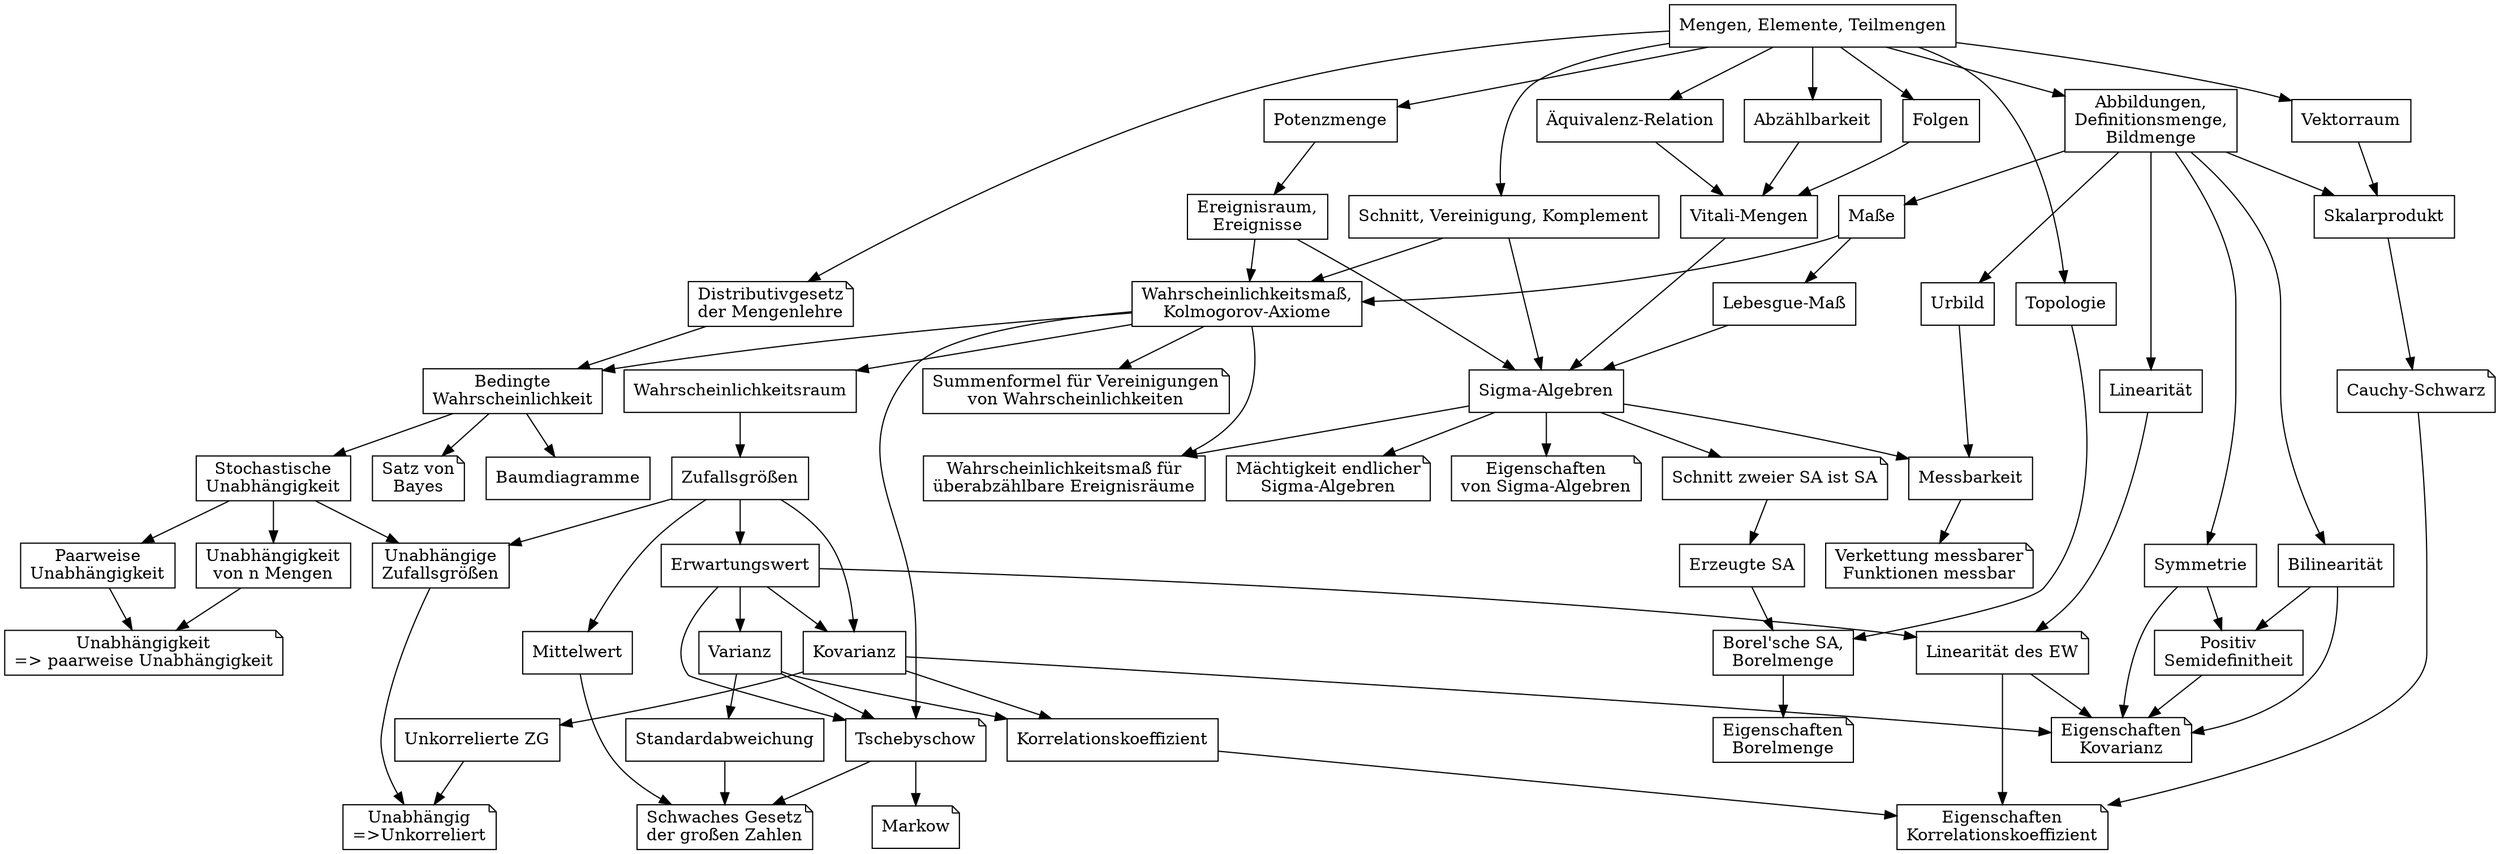 digraph G {
node[shape=box]
//a0[href="www.google.de", label="a"];
//a0->a1[href="http://www.uk.com", fontcolor=yellow, color=red label="1"];
a1[label="Mengen, Elemente, Teilmengen"] 
a2[label="Potenzmenge"]
a3[label="Abbildungen,\nDefinitionsmenge,\nBildmenge"]
a4[label="Ereignisraum,\nEreignisse"]
a5[label="Wahrscheinlichkeitsmaß,\nKolmogorov-Axiome"]
a6[label="Schnitt, Vereinigung, Komplement"]
a7[label="Summenformel für Vereinigungen\nvon Wahrscheinlichkeiten" shape="note"]
a8[label="Bedingte\nWahrscheinlichkeit"]
a9[label="Distributivgesetz\nder Mengenlehre" shape="note"]
a10[label="Stochastische\nUnabhängigkeit"]
a11[label="Satz von\nBayes" shape="note"]
a12[label="Paarweise\nUnabhängigkeit"]
a13[label="Unabhängigkeit\nvon n Mengen"]
a14[label="Unabhängigkeit\n=> paarweise Unabhängigkeit" shape="note"]
a15[label="Baumdiagramme"]
a16[label="Wahrscheinlichkeitsraum"]
a17[label="Zufallsgrößen"]
a18[label="Erwartungswert"]
a19[label="Linearität des EW", shape="note"]
a20[label="Varianz"]
a22[label="Markow", shape="note"]
a21[label="Tschebyschow", shape="note"]
a23[label="Unabhängige\nZufallsgrößen"]
a24[label="Kovarianz"]
a25[label="Unkorrelierte ZG"]
a26[label="Unabhängig\n=>Unkorreliert", shape="note"]
a27[label="Eigenschaften\nKovarianz", shape="note"]
a28[label="Bilinearität"]
a29[label="Symmetrie"]
a30[label="Positiv\nSemidefinitheit"]
a31[label="Korrelationskoeffizient"]
a32[label="Linearität"]
a33[label="Eigenschaften\nKorrelationskoeffizient", shape="note"]
a34[label="Skalarprodukt"]
a35[label="Cauchy-Schwarz", shape="note"]
a36[label="Vektorraum"]
a37[label="Standardabweichung"]
a38[label="Schwaches Gesetz\nder großen Zahlen", shape="note"]
a39[label="Mittelwert"]
a40[label="Abzählbarkeit"]
a41[label="Folgen"]
a42[label="Vitali-Mengen"]
a43[label="Sigma-Algebren"]
a44[label="Äquivalenz-Relation"]
a45[label="Maße"]
a46[label="Lebesgue-Maß"]
a47[label="Wahrscheinlichkeitsmaß für\nüberabzählbare Ereignisräume"]
a48[label="Mächtigkeit endlicher\nSigma-Algebren", shape="note"]
a49[label="Eigenschaften\nvon Sigma-Algebren", shape="note"]
a50[label="Schnitt zweier SA ist SA", shape="note"]
a51[label="Erzeugte SA"]
a52[label="Topologie"]
a53[label="Borel'sche SA,\nBorelmenge"]
a54[label="Eigenschaften\nBorelmenge", shape="note"]
a55[label="Messbarkeit"]
a56[label="Urbild"]
a57[label="Verkettung messbarer\nFunktionen messbar", shape="note"]

a55->a57
a56->a55
a3->a56
a53->a54
a43->a55
a52->a53
a51->a53
a1->a52
a50->a51
a43->a50
a43->a49
a43->a48
a5->a47
a43->a47
a46->a43
a45->a46
a45->a5
a1->a44
a44->a42
a4->a43
a6->a43
a42->a43
a41->a42
a40->a42
a1->a41
a1->a40
a39->a38
a17->a39
a37->a38
a21->a38
a20->a37
a19->a33
a1->a3
a1->a36
a3->a34
a36->a34
a35->a33
a34->a35
a31->a33
a3->a32
a24->a31
a20->a31
a19->a27
a32->a19
a29->a30
a28->a30
a28->a27
a29->a27
a30->a27
a3->a28
a3->a29
a24->a27
a25->a26
a23->a26
a24->a25
a17->a24
a18->a24
a17->a23
a10->a23
a20->a21
a21->a22
a5->a21
a18->a21
a18->a20
a18->a19
a17->a18
a16->a17
a5->a16
a8->a15
a12->a14
a13->a14
a10->a13
a10->a12
a8->a11
a8->a10
a1->a2
a2->a4
a3->a45
a4->a5
a1->a6
a6->a5
a5->a7
a5->a8
a9->a8
a1->a9
}